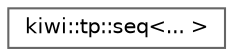 digraph "Graphical Class Hierarchy"
{
 // LATEX_PDF_SIZE
  bgcolor="transparent";
  edge [fontname=Helvetica,fontsize=10,labelfontname=Helvetica,labelfontsize=10];
  node [fontname=Helvetica,fontsize=10,shape=box,height=0.2,width=0.4];
  rankdir="LR";
  Node0 [id="Node000000",label="kiwi::tp::seq\<... \>",height=0.2,width=0.4,color="grey40", fillcolor="white", style="filled",URL="$structkiwi_1_1tp_1_1seq.html",tooltip=" "];
}
